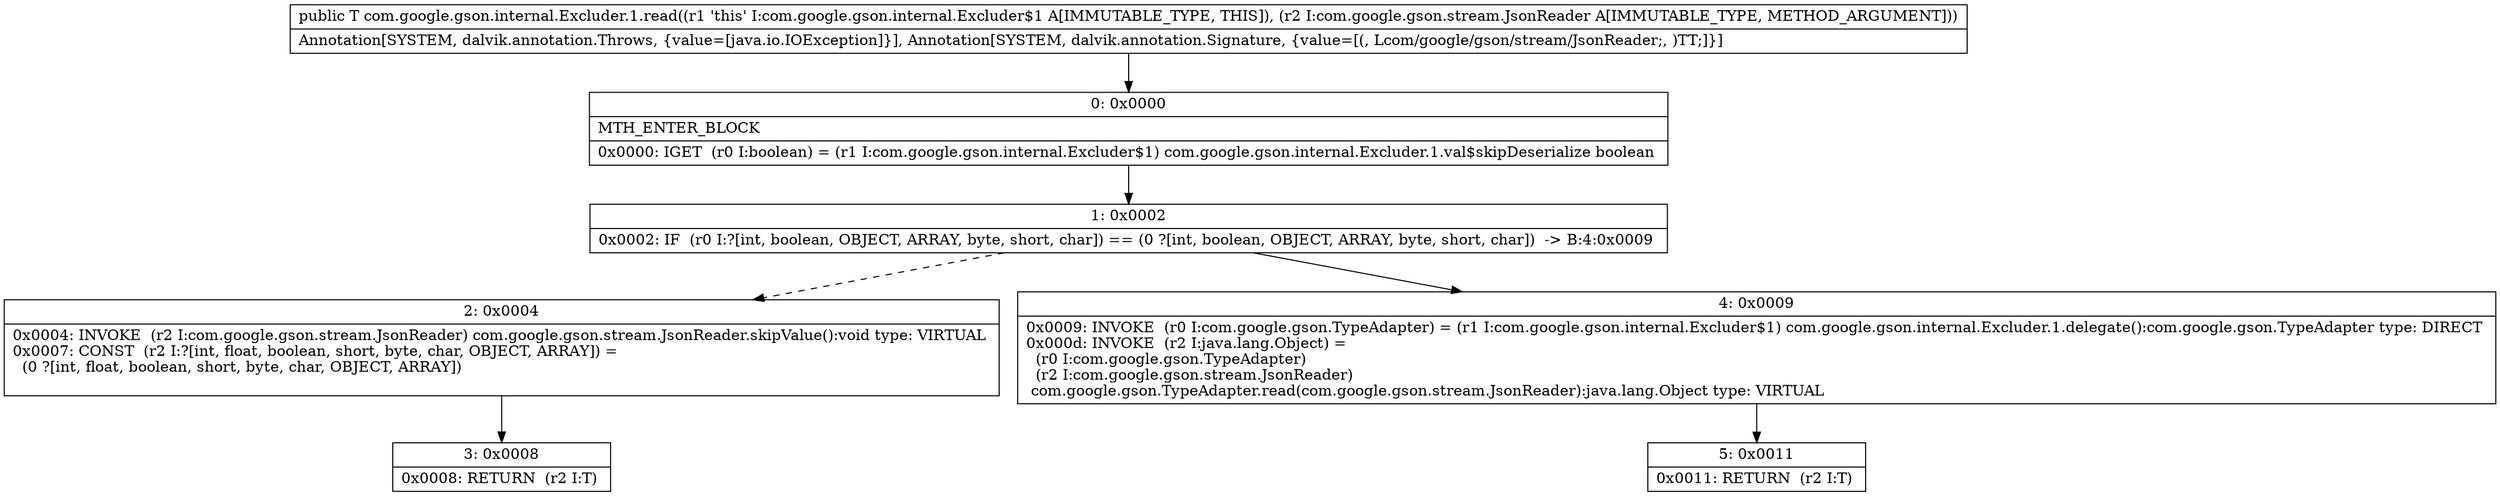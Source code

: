 digraph "CFG forcom.google.gson.internal.Excluder.1.read(Lcom\/google\/gson\/stream\/JsonReader;)Ljava\/lang\/Object;" {
Node_0 [shape=record,label="{0\:\ 0x0000|MTH_ENTER_BLOCK\l|0x0000: IGET  (r0 I:boolean) = (r1 I:com.google.gson.internal.Excluder$1) com.google.gson.internal.Excluder.1.val$skipDeserialize boolean \l}"];
Node_1 [shape=record,label="{1\:\ 0x0002|0x0002: IF  (r0 I:?[int, boolean, OBJECT, ARRAY, byte, short, char]) == (0 ?[int, boolean, OBJECT, ARRAY, byte, short, char])  \-\> B:4:0x0009 \l}"];
Node_2 [shape=record,label="{2\:\ 0x0004|0x0004: INVOKE  (r2 I:com.google.gson.stream.JsonReader) com.google.gson.stream.JsonReader.skipValue():void type: VIRTUAL \l0x0007: CONST  (r2 I:?[int, float, boolean, short, byte, char, OBJECT, ARRAY]) = \l  (0 ?[int, float, boolean, short, byte, char, OBJECT, ARRAY])\l \l}"];
Node_3 [shape=record,label="{3\:\ 0x0008|0x0008: RETURN  (r2 I:T) \l}"];
Node_4 [shape=record,label="{4\:\ 0x0009|0x0009: INVOKE  (r0 I:com.google.gson.TypeAdapter) = (r1 I:com.google.gson.internal.Excluder$1) com.google.gson.internal.Excluder.1.delegate():com.google.gson.TypeAdapter type: DIRECT \l0x000d: INVOKE  (r2 I:java.lang.Object) = \l  (r0 I:com.google.gson.TypeAdapter)\l  (r2 I:com.google.gson.stream.JsonReader)\l com.google.gson.TypeAdapter.read(com.google.gson.stream.JsonReader):java.lang.Object type: VIRTUAL \l}"];
Node_5 [shape=record,label="{5\:\ 0x0011|0x0011: RETURN  (r2 I:T) \l}"];
MethodNode[shape=record,label="{public T com.google.gson.internal.Excluder.1.read((r1 'this' I:com.google.gson.internal.Excluder$1 A[IMMUTABLE_TYPE, THIS]), (r2 I:com.google.gson.stream.JsonReader A[IMMUTABLE_TYPE, METHOD_ARGUMENT]))  | Annotation[SYSTEM, dalvik.annotation.Throws, \{value=[java.io.IOException]\}], Annotation[SYSTEM, dalvik.annotation.Signature, \{value=[(, Lcom\/google\/gson\/stream\/JsonReader;, )TT;]\}]\l}"];
MethodNode -> Node_0;
Node_0 -> Node_1;
Node_1 -> Node_2[style=dashed];
Node_1 -> Node_4;
Node_2 -> Node_3;
Node_4 -> Node_5;
}

